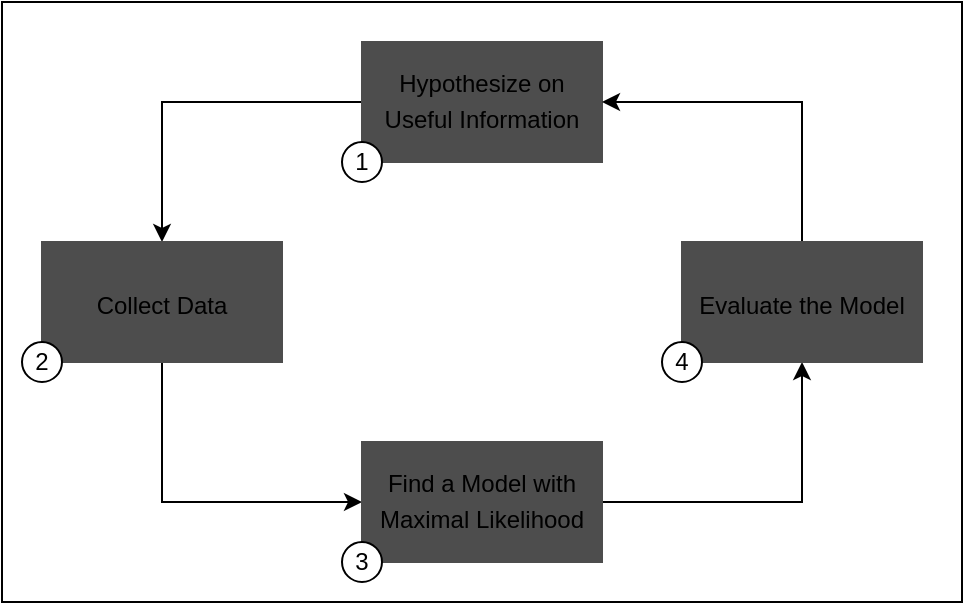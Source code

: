 <mxfile version="24.1.0" type="device">
  <diagram name="Page-1" id="IZaHPAhRCIPd7uOn3GH0">
    <mxGraphModel dx="954" dy="593" grid="1" gridSize="10" guides="1" tooltips="1" connect="1" arrows="1" fold="1" page="1" pageScale="1" pageWidth="850" pageHeight="1100" math="1" shadow="0">
      <root>
        <mxCell id="0" />
        <mxCell id="1" parent="0" />
        <mxCell id="XUWVnjk8dgq5yqdQiGkZ-9" value="" style="rounded=0;whiteSpace=wrap;html=1;gradientColor=none;fillColor=#FFFFFF;" vertex="1" parent="1">
          <mxGeometry x="180" y="120" width="480" height="300" as="geometry" />
        </mxCell>
        <mxCell id="XUWVnjk8dgq5yqdQiGkZ-7" style="edgeStyle=orthogonalEdgeStyle;rounded=0;orthogonalLoop=1;jettySize=auto;html=1;exitX=0;exitY=0.5;exitDx=0;exitDy=0;entryX=0.5;entryY=0;entryDx=0;entryDy=0;strokeColor=#000000;" edge="1" parent="1" source="XUWVnjk8dgq5yqdQiGkZ-1" target="XUWVnjk8dgq5yqdQiGkZ-2">
          <mxGeometry relative="1" as="geometry" />
        </mxCell>
        <mxCell id="XUWVnjk8dgq5yqdQiGkZ-1" value="Hypothesize on Useful Information&lt;span style=&quot;color: rgb(0, 0, 0); font-size: medium; text-align: start;&quot;&gt;&lt;/span&gt;" style="rounded=0;whiteSpace=wrap;html=1;fillColor=#4D4D4D;strokeColor=#4D4D4D;" vertex="1" parent="1">
          <mxGeometry x="360" y="140" width="120" height="60" as="geometry" />
        </mxCell>
        <mxCell id="XUWVnjk8dgq5yqdQiGkZ-8" style="edgeStyle=orthogonalEdgeStyle;rounded=0;orthogonalLoop=1;jettySize=auto;html=1;exitX=0.5;exitY=1;exitDx=0;exitDy=0;entryX=0;entryY=0.5;entryDx=0;entryDy=0;strokeColor=#000000;" edge="1" parent="1" source="XUWVnjk8dgq5yqdQiGkZ-2" target="XUWVnjk8dgq5yqdQiGkZ-3">
          <mxGeometry relative="1" as="geometry" />
        </mxCell>
        <mxCell id="XUWVnjk8dgq5yqdQiGkZ-2" value="Collect Data&lt;span style=&quot;color: rgb(0, 0, 0); font-size: medium; text-align: start;&quot;&gt;&lt;/span&gt;" style="rounded=0;whiteSpace=wrap;html=1;fillColor=#4D4D4D;strokeColor=#4D4D4D;" vertex="1" parent="1">
          <mxGeometry x="200" y="240" width="120" height="60" as="geometry" />
        </mxCell>
        <mxCell id="XUWVnjk8dgq5yqdQiGkZ-5" style="edgeStyle=orthogonalEdgeStyle;rounded=0;orthogonalLoop=1;jettySize=auto;html=1;exitX=1;exitY=0.5;exitDx=0;exitDy=0;entryX=0.5;entryY=1;entryDx=0;entryDy=0;strokeColor=#000000;" edge="1" parent="1" source="XUWVnjk8dgq5yqdQiGkZ-3" target="XUWVnjk8dgq5yqdQiGkZ-4">
          <mxGeometry relative="1" as="geometry" />
        </mxCell>
        <mxCell id="XUWVnjk8dgq5yqdQiGkZ-3" value="Find a Model with Maximal Likelihood&lt;span style=&quot;color: rgb(0, 0, 0); font-size: medium; text-align: start;&quot;&gt;&lt;/span&gt;" style="rounded=0;whiteSpace=wrap;html=1;fillColor=#4D4D4D;strokeColor=#4D4D4D;" vertex="1" parent="1">
          <mxGeometry x="360" y="340" width="120" height="60" as="geometry" />
        </mxCell>
        <mxCell id="XUWVnjk8dgq5yqdQiGkZ-6" style="edgeStyle=orthogonalEdgeStyle;rounded=0;orthogonalLoop=1;jettySize=auto;html=1;exitX=0.5;exitY=0;exitDx=0;exitDy=0;entryX=1;entryY=0.5;entryDx=0;entryDy=0;strokeColor=#000000;" edge="1" parent="1" source="XUWVnjk8dgq5yqdQiGkZ-4" target="XUWVnjk8dgq5yqdQiGkZ-1">
          <mxGeometry relative="1" as="geometry" />
        </mxCell>
        <mxCell id="XUWVnjk8dgq5yqdQiGkZ-4" value="Evaluate the Model&lt;span style=&quot;color: rgb(0, 0, 0); font-size: medium; text-align: start;&quot;&gt;&lt;/span&gt;" style="rounded=0;whiteSpace=wrap;html=1;fillColor=#4D4D4D;strokeColor=#4D4D4D;" vertex="1" parent="1">
          <mxGeometry x="520" y="240" width="120" height="60" as="geometry" />
        </mxCell>
        <mxCell id="XUWVnjk8dgq5yqdQiGkZ-10" value="1" style="ellipse;whiteSpace=wrap;html=1;aspect=fixed;strokeColor=#000000;" vertex="1" parent="1">
          <mxGeometry x="350" y="190" width="20" height="20" as="geometry" />
        </mxCell>
        <mxCell id="XUWVnjk8dgq5yqdQiGkZ-11" value="2" style="ellipse;whiteSpace=wrap;html=1;aspect=fixed;strokeColor=#000000;" vertex="1" parent="1">
          <mxGeometry x="190" y="290" width="20" height="20" as="geometry" />
        </mxCell>
        <mxCell id="XUWVnjk8dgq5yqdQiGkZ-12" value="3" style="ellipse;whiteSpace=wrap;html=1;aspect=fixed;strokeColor=#000000;" vertex="1" parent="1">
          <mxGeometry x="350" y="390" width="20" height="20" as="geometry" />
        </mxCell>
        <mxCell id="XUWVnjk8dgq5yqdQiGkZ-13" value="4" style="ellipse;whiteSpace=wrap;html=1;aspect=fixed;strokeColor=#000000;" vertex="1" parent="1">
          <mxGeometry x="510" y="290" width="20" height="20" as="geometry" />
        </mxCell>
      </root>
    </mxGraphModel>
  </diagram>
</mxfile>
